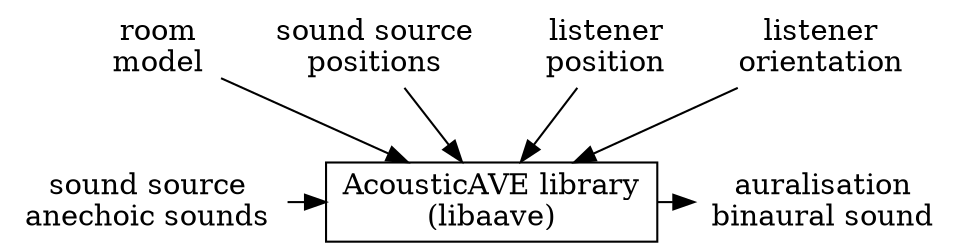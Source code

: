 digraph {
	room_model [label="room\nmodel",shape=plaintext]
	source_positions [label="sound source\npositions",shape=plaintext]
	listener_position [label="listener\nposition",shape=plaintext]
	listener_orientation [label="listener\norientation",shape=plaintext]

	anechoic_sounds [label="sound source\nanechoic sounds",shape=plaintext]
	binaural_sound [label="auralisation\nbinaural sound",shape=plaintext]

	libaave [label="AcousticAVE library\n(libaave)",shape=box]

	room_model -> libaave
	source_positions -> libaave
	listener_position -> libaave
	listener_orientation -> libaave
	anechoic_sounds -> libaave
	libaave -> binaural_sound

	{ rank = same; anechoic_sounds; libaave; binaural_sound }
}
